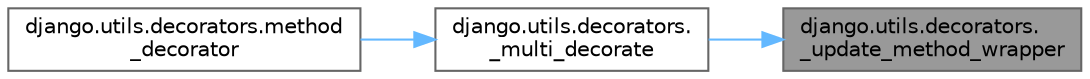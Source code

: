 digraph "django.utils.decorators._update_method_wrapper"
{
 // LATEX_PDF_SIZE
  bgcolor="transparent";
  edge [fontname=Helvetica,fontsize=10,labelfontname=Helvetica,labelfontsize=10];
  node [fontname=Helvetica,fontsize=10,shape=box,height=0.2,width=0.4];
  rankdir="RL";
  Node1 [id="Node000001",label="django.utils.decorators.\l_update_method_wrapper",height=0.2,width=0.4,color="gray40", fillcolor="grey60", style="filled", fontcolor="black",tooltip=" "];
  Node1 -> Node2 [id="edge1_Node000001_Node000002",dir="back",color="steelblue1",style="solid",tooltip=" "];
  Node2 [id="Node000002",label="django.utils.decorators.\l_multi_decorate",height=0.2,width=0.4,color="grey40", fillcolor="white", style="filled",URL="$namespacedjango_1_1utils_1_1decorators.html#ab949e022cc1d48d717c69dd1fb2565da",tooltip=" "];
  Node2 -> Node3 [id="edge2_Node000002_Node000003",dir="back",color="steelblue1",style="solid",tooltip=" "];
  Node3 [id="Node000003",label="django.utils.decorators.method\l_decorator",height=0.2,width=0.4,color="grey40", fillcolor="white", style="filled",URL="$namespacedjango_1_1utils_1_1decorators.html#acff21a6425b0d27b8d97c22ba69b2d17",tooltip=" "];
}
